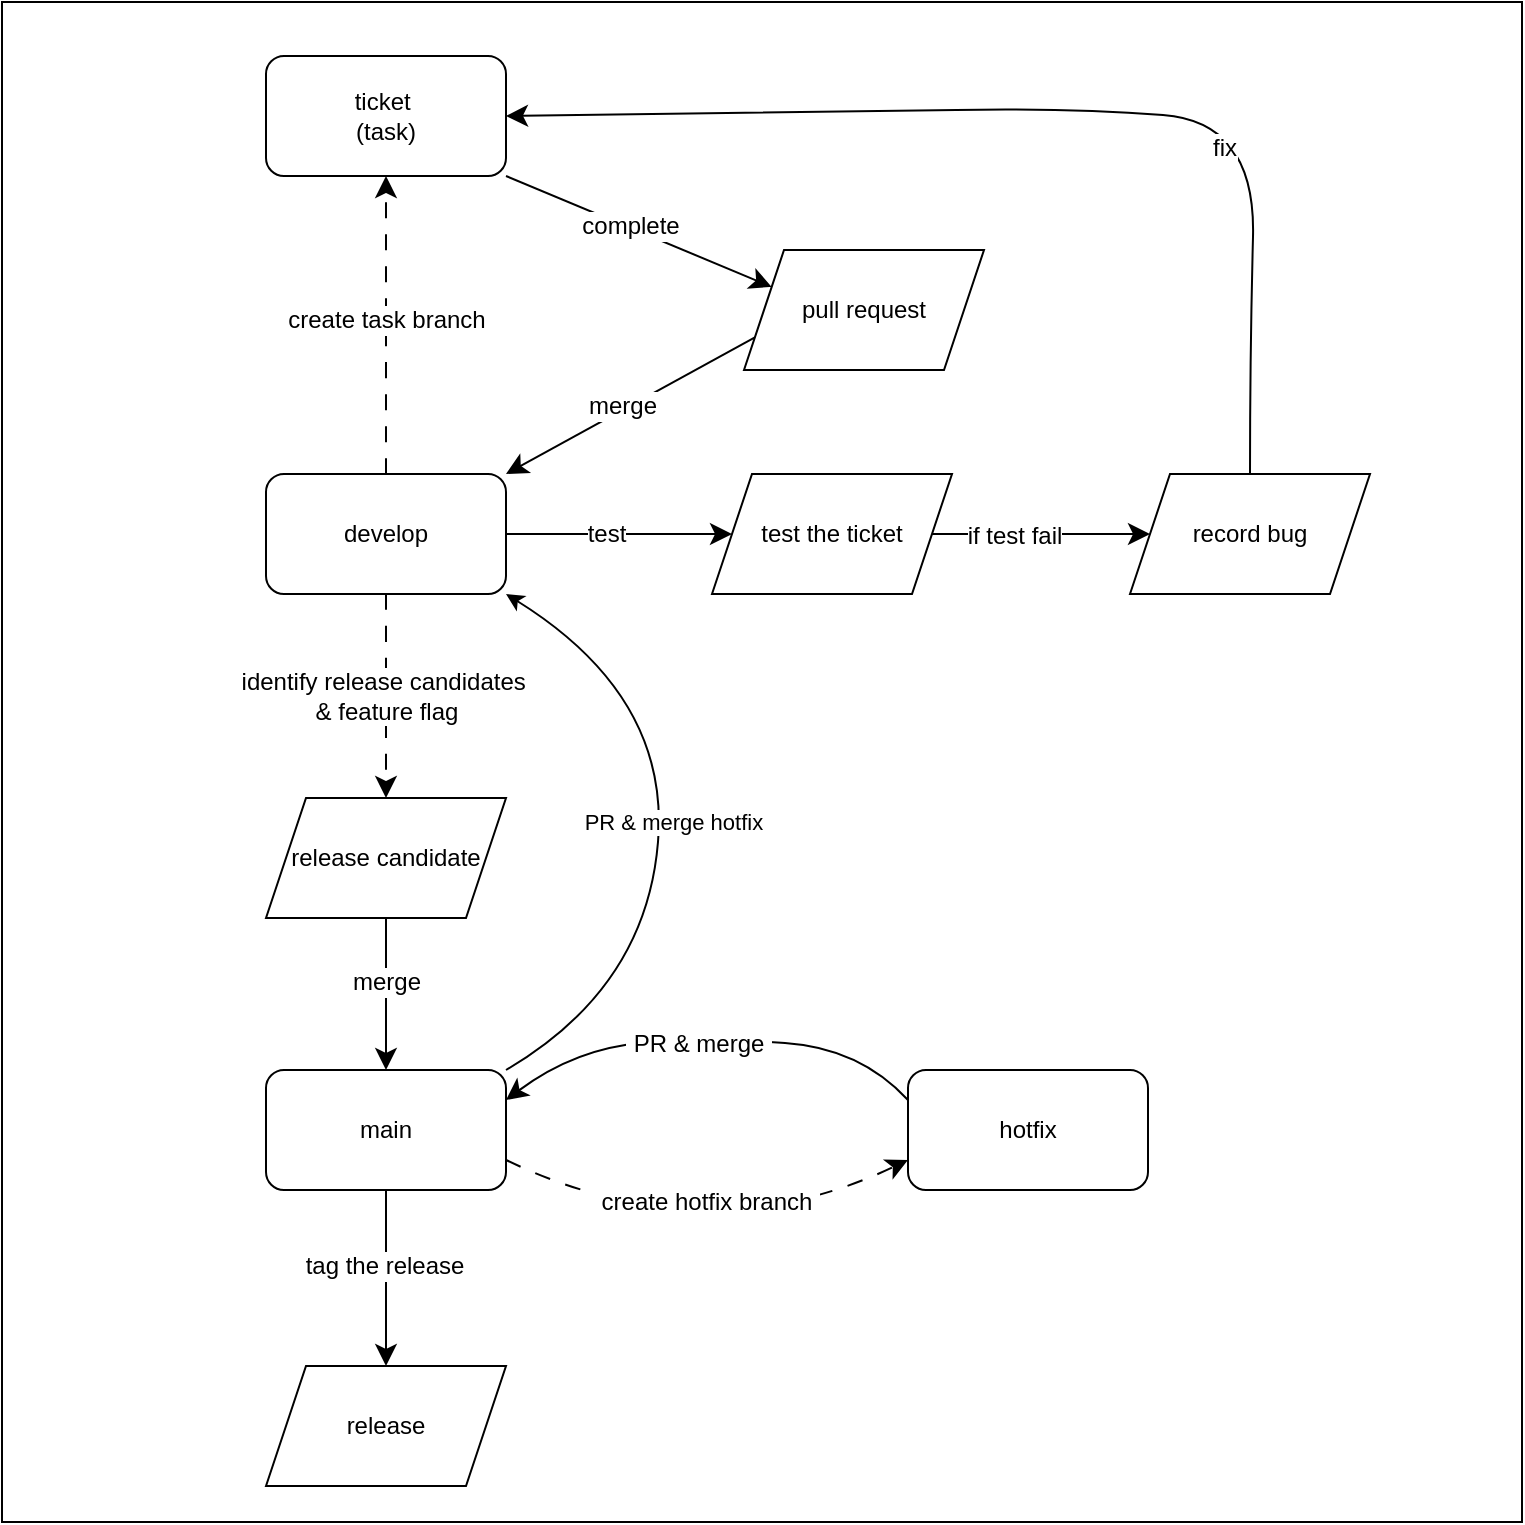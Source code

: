 <mxfile version="24.8.6">
  <diagram name="Page-1" id="1ylbyY22oILJ3s1C2vvg">
    <mxGraphModel dx="1196" dy="1272" grid="0" gridSize="10" guides="1" tooltips="1" connect="1" arrows="1" fold="1" page="0" pageScale="1" pageWidth="827" pageHeight="1169" math="0" shadow="0">
      <root>
        <mxCell id="0" />
        <mxCell id="1" parent="0" />
        <mxCell id="-KRKk8wNR3I56EUiNq8g-5" value="" style="whiteSpace=wrap;html=1;aspect=fixed;" vertex="1" parent="1">
          <mxGeometry x="-208" y="-262" width="760" height="760" as="geometry" />
        </mxCell>
        <mxCell id="hnx5gWg1ZsdR3ENscnbk-1" value="ticket&amp;nbsp;&lt;div&gt;(task)&lt;/div&gt;" style="rounded=1;whiteSpace=wrap;html=1;" parent="1" vertex="1">
          <mxGeometry x="-76" y="-235" width="120" height="60" as="geometry" />
        </mxCell>
        <mxCell id="hnx5gWg1ZsdR3ENscnbk-2" value="develop" style="rounded=1;whiteSpace=wrap;html=1;" parent="1" vertex="1">
          <mxGeometry x="-76" y="-26" width="120" height="60" as="geometry" />
        </mxCell>
        <mxCell id="hnx5gWg1ZsdR3ENscnbk-3" value="main" style="rounded=1;whiteSpace=wrap;html=1;" parent="1" vertex="1">
          <mxGeometry x="-76" y="272" width="120" height="60" as="geometry" />
        </mxCell>
        <mxCell id="hnx5gWg1ZsdR3ENscnbk-5" style="edgeStyle=none;curved=1;rounded=0;orthogonalLoop=1;jettySize=auto;html=1;exitX=0.5;exitY=0;exitDx=0;exitDy=0;fontSize=12;startSize=8;endSize=8;" parent="1" edge="1">
          <mxGeometry relative="1" as="geometry">
            <mxPoint x="-16" y="416" as="sourcePoint" />
            <mxPoint x="-16" y="416" as="targetPoint" />
          </mxGeometry>
        </mxCell>
        <mxCell id="hnx5gWg1ZsdR3ENscnbk-6" style="edgeStyle=none;curved=1;rounded=0;orthogonalLoop=1;jettySize=auto;html=1;exitX=0.75;exitY=0;exitDx=0;exitDy=0;fontSize=12;startSize=8;endSize=8;" parent="1" edge="1">
          <mxGeometry relative="1" as="geometry">
            <mxPoint x="14" y="416" as="sourcePoint" />
            <mxPoint x="14" y="416" as="targetPoint" />
          </mxGeometry>
        </mxCell>
        <mxCell id="hnx5gWg1ZsdR3ENscnbk-7" value="" style="endArrow=classic;html=1;rounded=0;fontSize=12;startSize=8;endSize=8;curved=1;exitX=1;exitY=1;exitDx=0;exitDy=0;entryX=0;entryY=0.25;entryDx=0;entryDy=0;" parent="1" source="hnx5gWg1ZsdR3ENscnbk-1" target="hnx5gWg1ZsdR3ENscnbk-37" edge="1">
          <mxGeometry width="50" height="50" relative="1" as="geometry">
            <mxPoint x="144" y="-82" as="sourcePoint" />
            <mxPoint x="133" y="-142" as="targetPoint" />
          </mxGeometry>
        </mxCell>
        <mxCell id="hnx5gWg1ZsdR3ENscnbk-10" value="complete" style="edgeLabel;html=1;align=center;verticalAlign=middle;resizable=0;points=[];fontSize=12;" parent="hnx5gWg1ZsdR3ENscnbk-7" vertex="1" connectable="0">
          <mxGeometry x="-0.079" y="1" relative="1" as="geometry">
            <mxPoint as="offset" />
          </mxGeometry>
        </mxCell>
        <mxCell id="hnx5gWg1ZsdR3ENscnbk-13" value="" style="endArrow=classic;html=1;rounded=0;fontSize=12;startSize=8;endSize=8;curved=1;exitX=0;exitY=0.75;exitDx=0;exitDy=0;entryX=1;entryY=0;entryDx=0;entryDy=0;" parent="1" source="hnx5gWg1ZsdR3ENscnbk-37" target="hnx5gWg1ZsdR3ENscnbk-2" edge="1">
          <mxGeometry width="50" height="50" relative="1" as="geometry">
            <mxPoint x="133" y="-82" as="sourcePoint" />
            <mxPoint x="204" y="130" as="targetPoint" />
          </mxGeometry>
        </mxCell>
        <mxCell id="hnx5gWg1ZsdR3ENscnbk-16" value="merge" style="edgeLabel;html=1;align=center;verticalAlign=middle;resizable=0;points=[];fontSize=12;" parent="hnx5gWg1ZsdR3ENscnbk-13" vertex="1" connectable="0">
          <mxGeometry x="0.062" y="-2" relative="1" as="geometry">
            <mxPoint as="offset" />
          </mxGeometry>
        </mxCell>
        <mxCell id="hnx5gWg1ZsdR3ENscnbk-15" style="edgeStyle=none;curved=1;rounded=0;orthogonalLoop=1;jettySize=auto;html=1;exitX=0.5;exitY=0;exitDx=0;exitDy=0;fontSize=12;startSize=8;endSize=8;" parent="1" source="hnx5gWg1ZsdR3ENscnbk-2" target="hnx5gWg1ZsdR3ENscnbk-2" edge="1">
          <mxGeometry relative="1" as="geometry" />
        </mxCell>
        <mxCell id="hnx5gWg1ZsdR3ENscnbk-20" value="" style="endArrow=classic;html=1;rounded=0;fontSize=12;startSize=8;endSize=8;curved=1;exitX=0.5;exitY=0;exitDx=0;exitDy=0;entryX=0.5;entryY=1;entryDx=0;entryDy=0;dashed=1;dashPattern=8 8;" parent="1" source="hnx5gWg1ZsdR3ENscnbk-2" target="hnx5gWg1ZsdR3ENscnbk-1" edge="1">
          <mxGeometry width="50" height="50" relative="1" as="geometry">
            <mxPoint x="-108" y="-78" as="sourcePoint" />
            <mxPoint x="-16" y="-122" as="targetPoint" />
          </mxGeometry>
        </mxCell>
        <mxCell id="hnx5gWg1ZsdR3ENscnbk-22" value="create task branch" style="edgeLabel;html=1;align=center;verticalAlign=middle;resizable=0;points=[];fontSize=12;" parent="hnx5gWg1ZsdR3ENscnbk-20" vertex="1" connectable="0">
          <mxGeometry x="0.041" relative="1" as="geometry">
            <mxPoint as="offset" />
          </mxGeometry>
        </mxCell>
        <mxCell id="hnx5gWg1ZsdR3ENscnbk-21" value="hotfix" style="rounded=1;whiteSpace=wrap;html=1;" parent="1" vertex="1">
          <mxGeometry x="245" y="272" width="120" height="60" as="geometry" />
        </mxCell>
        <mxCell id="hnx5gWg1ZsdR3ENscnbk-25" value="identify release candidates&amp;nbsp;&lt;div&gt;&amp;amp; feature flag&lt;/div&gt;" style="endArrow=classic;html=1;rounded=0;fontSize=12;startSize=8;endSize=8;curved=1;exitX=0.5;exitY=1;exitDx=0;exitDy=0;entryX=0.5;entryY=0;entryDx=0;entryDy=0;dashed=1;dashPattern=8 8;" parent="1" source="hnx5gWg1ZsdR3ENscnbk-2" target="hnx5gWg1ZsdR3ENscnbk-39" edge="1">
          <mxGeometry width="50" height="50" relative="1" as="geometry">
            <mxPoint x="59" y="69" as="sourcePoint" />
            <mxPoint x="-16" y="189" as="targetPoint" />
            <mxPoint as="offset" />
          </mxGeometry>
        </mxCell>
        <mxCell id="hnx5gWg1ZsdR3ENscnbk-27" value="" style="endArrow=classic;html=1;rounded=0;fontSize=12;startSize=8;endSize=8;curved=1;exitX=1;exitY=0.5;exitDx=0;exitDy=0;entryX=0;entryY=0.5;entryDx=0;entryDy=0;" parent="1" source="hnx5gWg1ZsdR3ENscnbk-2" target="hnx5gWg1ZsdR3ENscnbk-35" edge="1">
          <mxGeometry width="50" height="50" relative="1" as="geometry">
            <mxPoint x="97" y="17" as="sourcePoint" />
            <mxPoint x="145" y="4" as="targetPoint" />
          </mxGeometry>
        </mxCell>
        <mxCell id="hnx5gWg1ZsdR3ENscnbk-28" value="test" style="edgeLabel;html=1;align=center;verticalAlign=middle;resizable=0;points=[];fontSize=12;" parent="hnx5gWg1ZsdR3ENscnbk-27" vertex="1" connectable="0">
          <mxGeometry x="-0.114" relative="1" as="geometry">
            <mxPoint as="offset" />
          </mxGeometry>
        </mxCell>
        <mxCell id="hnx5gWg1ZsdR3ENscnbk-30" value="" style="endArrow=classic;html=1;rounded=0;fontSize=12;startSize=8;endSize=8;curved=1;exitX=1;exitY=0.5;exitDx=0;exitDy=0;entryX=0;entryY=0.5;entryDx=0;entryDy=0;" parent="1" source="hnx5gWg1ZsdR3ENscnbk-35" target="hnx5gWg1ZsdR3ENscnbk-36" edge="1">
          <mxGeometry width="50" height="50" relative="1" as="geometry">
            <mxPoint x="265" y="4" as="sourcePoint" />
            <mxPoint x="356" y="4" as="targetPoint" />
          </mxGeometry>
        </mxCell>
        <mxCell id="hnx5gWg1ZsdR3ENscnbk-31" value="if test fail" style="edgeLabel;html=1;align=center;verticalAlign=middle;resizable=0;points=[];fontSize=12;" parent="hnx5gWg1ZsdR3ENscnbk-30" vertex="1" connectable="0">
          <mxGeometry x="-0.252" y="-1" relative="1" as="geometry">
            <mxPoint as="offset" />
          </mxGeometry>
        </mxCell>
        <mxCell id="hnx5gWg1ZsdR3ENscnbk-32" value="" style="curved=1;endArrow=classic;html=1;rounded=0;fontSize=12;startSize=8;endSize=8;entryX=1;entryY=0.5;entryDx=0;entryDy=0;exitX=0.5;exitY=0;exitDx=0;exitDy=0;" parent="1" source="hnx5gWg1ZsdR3ENscnbk-36" target="hnx5gWg1ZsdR3ENscnbk-1" edge="1">
          <mxGeometry width="50" height="50" relative="1" as="geometry">
            <mxPoint x="423" y="-47" as="sourcePoint" />
            <mxPoint x="409" y="-137" as="targetPoint" />
            <Array as="points">
              <mxPoint x="416" y="-87" />
              <mxPoint x="419" y="-202" />
              <mxPoint x="326" y="-209" />
              <mxPoint x="212" y="-207" />
            </Array>
          </mxGeometry>
        </mxCell>
        <mxCell id="hnx5gWg1ZsdR3ENscnbk-33" value="fix" style="edgeLabel;html=1;align=center;verticalAlign=middle;resizable=0;points=[];fontSize=12;" parent="hnx5gWg1ZsdR3ENscnbk-32" vertex="1" connectable="0">
          <mxGeometry x="-0.306" y="14" relative="1" as="geometry">
            <mxPoint as="offset" />
          </mxGeometry>
        </mxCell>
        <mxCell id="hnx5gWg1ZsdR3ENscnbk-35" value="&lt;meta charset=&quot;utf-8&quot;&gt;&lt;span style=&quot;color: rgb(0, 0, 0); font-family: Helvetica; font-size: 12px; font-style: normal; font-variant-ligatures: normal; font-variant-caps: normal; font-weight: 400; letter-spacing: normal; orphans: 2; text-align: center; text-indent: 0px; text-transform: none; widows: 2; word-spacing: 0px; -webkit-text-stroke-width: 0px; white-space: normal; background-color: rgb(255, 255, 255); text-decoration-thickness: initial; text-decoration-style: initial; text-decoration-color: initial; display: inline !important; float: none;&quot;&gt;test the ticket&lt;/span&gt;" style="shape=parallelogram;perimeter=parallelogramPerimeter;whiteSpace=wrap;html=1;fixedSize=1;" parent="1" vertex="1">
          <mxGeometry x="147" y="-26" width="120" height="60" as="geometry" />
        </mxCell>
        <mxCell id="hnx5gWg1ZsdR3ENscnbk-36" value="record bug" style="shape=parallelogram;perimeter=parallelogramPerimeter;whiteSpace=wrap;html=1;fixedSize=1;" parent="1" vertex="1">
          <mxGeometry x="356" y="-26" width="120" height="60" as="geometry" />
        </mxCell>
        <mxCell id="hnx5gWg1ZsdR3ENscnbk-37" value="pull request" style="shape=parallelogram;perimeter=parallelogramPerimeter;whiteSpace=wrap;html=1;fixedSize=1;" parent="1" vertex="1">
          <mxGeometry x="163" y="-138" width="120" height="60" as="geometry" />
        </mxCell>
        <mxCell id="hnx5gWg1ZsdR3ENscnbk-39" value="release candidate" style="shape=parallelogram;perimeter=parallelogramPerimeter;whiteSpace=wrap;html=1;fixedSize=1;" parent="1" vertex="1">
          <mxGeometry x="-76" y="136" width="120" height="60" as="geometry" />
        </mxCell>
        <mxCell id="hnx5gWg1ZsdR3ENscnbk-40" value="" style="endArrow=classic;html=1;rounded=0;fontSize=12;startSize=8;endSize=8;curved=1;exitX=0.5;exitY=1;exitDx=0;exitDy=0;entryX=0.5;entryY=0;entryDx=0;entryDy=0;" parent="1" source="hnx5gWg1ZsdR3ENscnbk-39" target="hnx5gWg1ZsdR3ENscnbk-3" edge="1">
          <mxGeometry width="50" height="50" relative="1" as="geometry">
            <mxPoint x="36" y="250" as="sourcePoint" />
            <mxPoint x="86" y="200" as="targetPoint" />
          </mxGeometry>
        </mxCell>
        <mxCell id="hnx5gWg1ZsdR3ENscnbk-41" value="merge" style="edgeLabel;html=1;align=center;verticalAlign=middle;resizable=0;points=[];fontSize=12;" parent="hnx5gWg1ZsdR3ENscnbk-40" vertex="1" connectable="0">
          <mxGeometry x="0.073" y="-1" relative="1" as="geometry">
            <mxPoint x="1" y="-9" as="offset" />
          </mxGeometry>
        </mxCell>
        <mxCell id="hnx5gWg1ZsdR3ENscnbk-42" value="" style="endArrow=classic;html=1;rounded=0;fontSize=12;startSize=8;endSize=8;curved=1;exitX=0.5;exitY=1;exitDx=0;exitDy=0;entryX=0.5;entryY=0;entryDx=0;entryDy=0;" parent="1" source="hnx5gWg1ZsdR3ENscnbk-3" target="hnx5gWg1ZsdR3ENscnbk-50" edge="1">
          <mxGeometry width="50" height="50" relative="1" as="geometry">
            <mxPoint x="120" y="312" as="sourcePoint" />
            <mxPoint x="-16" y="416" as="targetPoint" />
          </mxGeometry>
        </mxCell>
        <mxCell id="hnx5gWg1ZsdR3ENscnbk-49" value="tag the release" style="edgeLabel;html=1;align=center;verticalAlign=middle;resizable=0;points=[];fontSize=12;" parent="hnx5gWg1ZsdR3ENscnbk-42" vertex="1" connectable="0">
          <mxGeometry x="-0.134" y="-1" relative="1" as="geometry">
            <mxPoint as="offset" />
          </mxGeometry>
        </mxCell>
        <mxCell id="hnx5gWg1ZsdR3ENscnbk-43" value="" style="endArrow=classic;html=1;rounded=0;fontSize=12;startSize=8;endSize=8;curved=1;exitX=1;exitY=0.75;exitDx=0;exitDy=0;entryX=0;entryY=0.75;entryDx=0;entryDy=0;dashed=1;dashPattern=8 8;" parent="1" source="hnx5gWg1ZsdR3ENscnbk-3" target="hnx5gWg1ZsdR3ENscnbk-21" edge="1">
          <mxGeometry width="50" height="50" relative="1" as="geometry">
            <mxPoint x="120" y="312" as="sourcePoint" />
            <mxPoint x="170" y="262" as="targetPoint" />
            <Array as="points">
              <mxPoint x="144" y="365" />
            </Array>
          </mxGeometry>
        </mxCell>
        <mxCell id="hnx5gWg1ZsdR3ENscnbk-48" value="&amp;nbsp;create hotfix branch&amp;nbsp;" style="edgeLabel;html=1;align=center;verticalAlign=middle;resizable=0;points=[];fontSize=12;" parent="hnx5gWg1ZsdR3ENscnbk-43" vertex="1" connectable="0">
          <mxGeometry x="-0.136" y="-1" relative="1" as="geometry">
            <mxPoint x="14" y="-22" as="offset" />
          </mxGeometry>
        </mxCell>
        <mxCell id="hnx5gWg1ZsdR3ENscnbk-44" value="" style="curved=1;endArrow=classic;html=1;rounded=0;fontSize=12;startSize=8;endSize=8;exitX=0;exitY=0.25;exitDx=0;exitDy=0;entryX=1;entryY=0.25;entryDx=0;entryDy=0;" parent="1" edge="1" target="hnx5gWg1ZsdR3ENscnbk-3" source="hnx5gWg1ZsdR3ENscnbk-21">
          <mxGeometry width="50" height="50" relative="1" as="geometry">
            <mxPoint x="305" y="267.0" as="sourcePoint" />
            <mxPoint x="44" y="267.0" as="targetPoint" />
            <Array as="points">
              <mxPoint x="221" y="261" />
              <mxPoint x="146" y="256" />
              <mxPoint x="79" y="261" />
            </Array>
          </mxGeometry>
        </mxCell>
        <mxCell id="hnx5gWg1ZsdR3ENscnbk-46" value="&amp;nbsp;PR &amp;amp; merge&amp;nbsp;" style="edgeLabel;html=1;align=center;verticalAlign=middle;resizable=0;points=[];fontSize=12;" parent="hnx5gWg1ZsdR3ENscnbk-44" vertex="1" connectable="0">
          <mxGeometry x="0.059" y="2" relative="1" as="geometry">
            <mxPoint as="offset" />
          </mxGeometry>
        </mxCell>
        <mxCell id="hnx5gWg1ZsdR3ENscnbk-50" value="release" style="shape=parallelogram;perimeter=parallelogramPerimeter;whiteSpace=wrap;html=1;fixedSize=1;" parent="1" vertex="1">
          <mxGeometry x="-76" y="420" width="120" height="60" as="geometry" />
        </mxCell>
        <mxCell id="-KRKk8wNR3I56EUiNq8g-2" value="" style="curved=1;endArrow=classic;html=1;rounded=0;exitX=1;exitY=0;exitDx=0;exitDy=0;entryX=1;entryY=1;entryDx=0;entryDy=0;" edge="1" parent="1" source="hnx5gWg1ZsdR3ENscnbk-3" target="hnx5gWg1ZsdR3ENscnbk-2">
          <mxGeometry width="50" height="50" relative="1" as="geometry">
            <mxPoint x="126" y="111" as="sourcePoint" />
            <mxPoint x="176" y="61" as="targetPoint" />
            <Array as="points">
              <mxPoint x="114" y="231" />
              <mxPoint x="126" y="85" />
            </Array>
          </mxGeometry>
        </mxCell>
        <mxCell id="-KRKk8wNR3I56EUiNq8g-3" value="PR &amp;amp; merge hotfix&amp;nbsp;" style="edgeLabel;html=1;align=center;verticalAlign=middle;resizable=0;points=[];" vertex="1" connectable="0" parent="-KRKk8wNR3I56EUiNq8g-2">
          <mxGeometry x="0.016" y="-1" relative="1" as="geometry">
            <mxPoint x="7" as="offset" />
          </mxGeometry>
        </mxCell>
      </root>
    </mxGraphModel>
  </diagram>
</mxfile>
